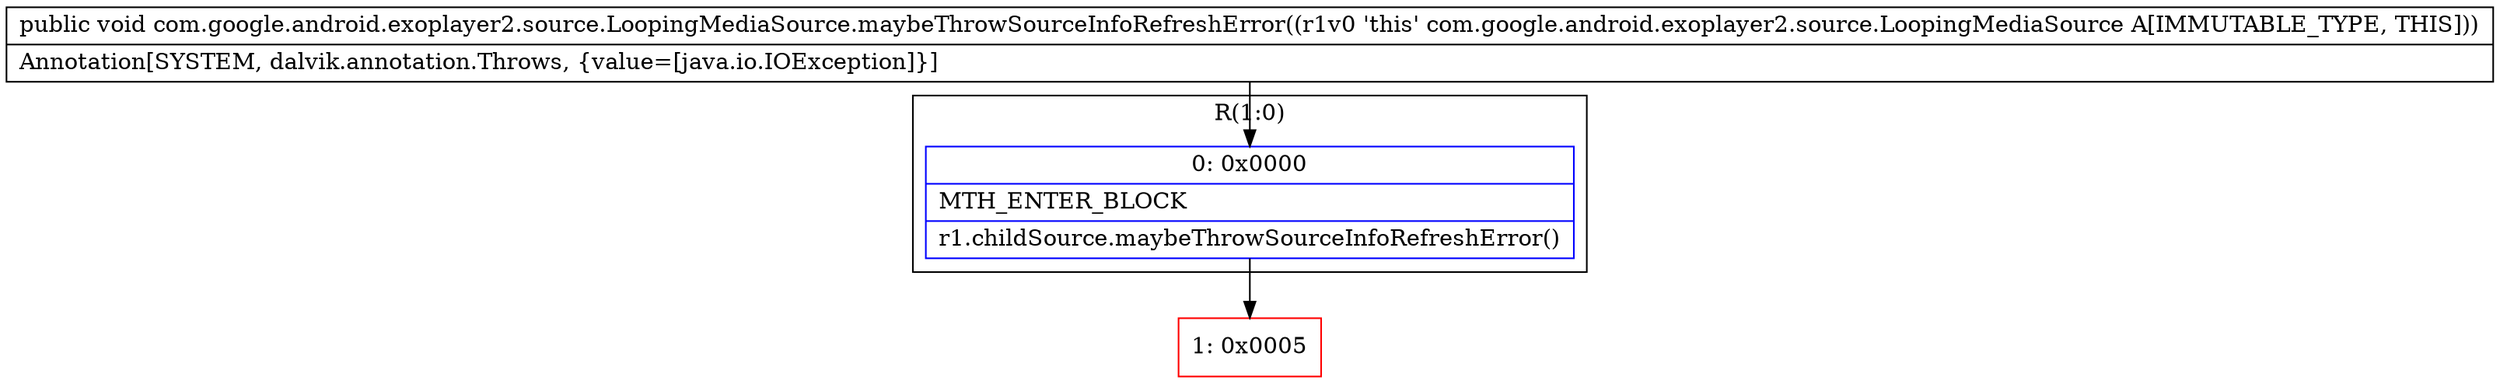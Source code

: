 digraph "CFG forcom.google.android.exoplayer2.source.LoopingMediaSource.maybeThrowSourceInfoRefreshError()V" {
subgraph cluster_Region_1535595400 {
label = "R(1:0)";
node [shape=record,color=blue];
Node_0 [shape=record,label="{0\:\ 0x0000|MTH_ENTER_BLOCK\l|r1.childSource.maybeThrowSourceInfoRefreshError()\l}"];
}
Node_1 [shape=record,color=red,label="{1\:\ 0x0005}"];
MethodNode[shape=record,label="{public void com.google.android.exoplayer2.source.LoopingMediaSource.maybeThrowSourceInfoRefreshError((r1v0 'this' com.google.android.exoplayer2.source.LoopingMediaSource A[IMMUTABLE_TYPE, THIS]))  | Annotation[SYSTEM, dalvik.annotation.Throws, \{value=[java.io.IOException]\}]\l}"];
MethodNode -> Node_0;
Node_0 -> Node_1;
}


